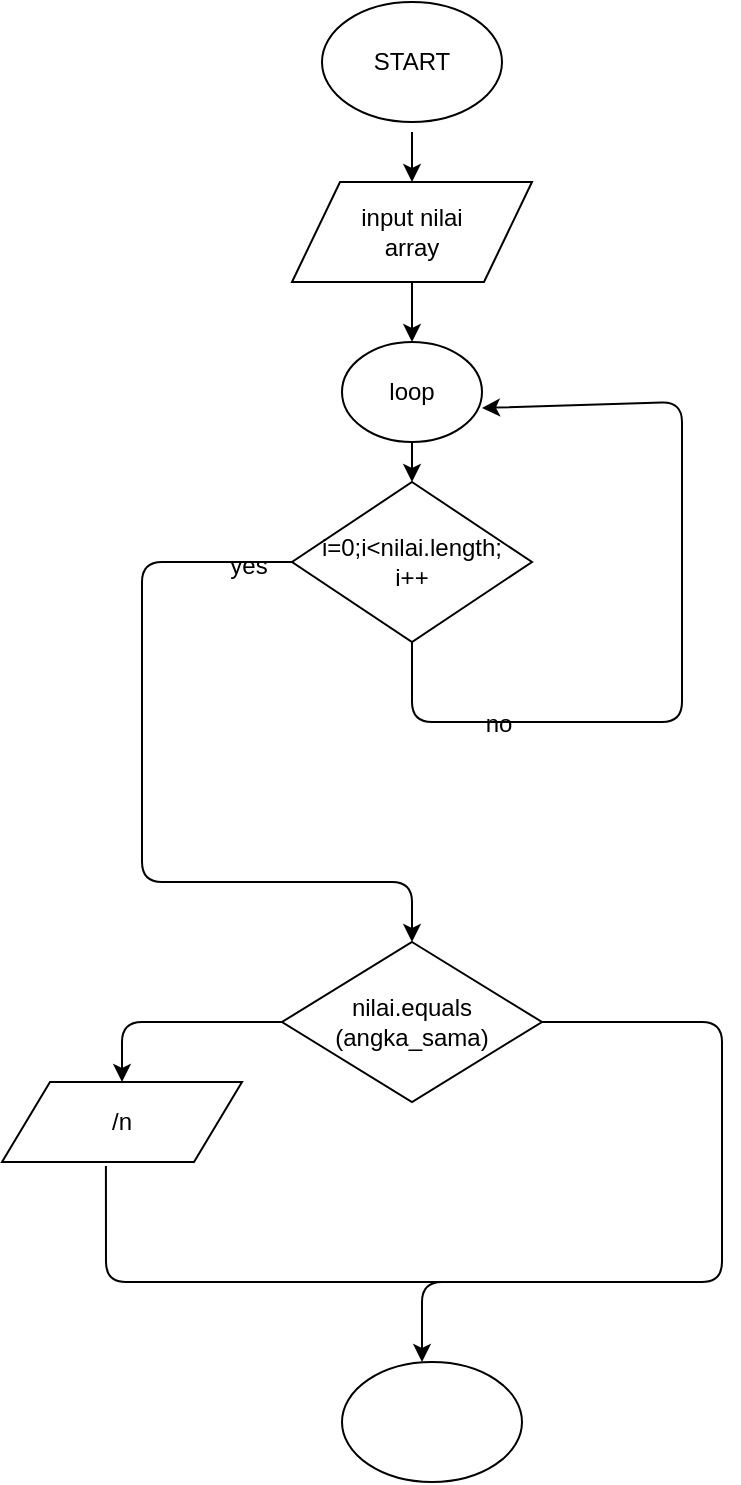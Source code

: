 <mxfile version="13.0.3" type="device"><diagram id="w2bqePNDOFOHDVZHT6KJ" name="Halaman-1"><mxGraphModel dx="852" dy="494" grid="1" gridSize="10" guides="1" tooltips="1" connect="1" arrows="1" fold="1" page="1" pageScale="1" pageWidth="850" pageHeight="1100" math="0" shadow="0"><root><mxCell id="0"/><mxCell id="1" parent="0"/><mxCell id="ApBMrzQbRKSayDToZcV4-1" value="START" style="ellipse;whiteSpace=wrap;html=1;" vertex="1" parent="1"><mxGeometry x="400" y="40" width="90" height="60" as="geometry"/></mxCell><mxCell id="ApBMrzQbRKSayDToZcV4-2" value="" style="endArrow=classic;html=1;" edge="1" parent="1" target="ApBMrzQbRKSayDToZcV4-3"><mxGeometry width="50" height="50" relative="1" as="geometry"><mxPoint x="445" y="105" as="sourcePoint"/><mxPoint x="445" y="150" as="targetPoint"/></mxGeometry></mxCell><mxCell id="ApBMrzQbRKSayDToZcV4-3" value="input nilai&lt;br&gt;array" style="shape=parallelogram;perimeter=parallelogramPerimeter;whiteSpace=wrap;html=1;" vertex="1" parent="1"><mxGeometry x="385" y="130" width="120" height="50" as="geometry"/></mxCell><mxCell id="ApBMrzQbRKSayDToZcV4-4" value="" style="endArrow=classic;html=1;exitX=0.5;exitY=1;exitDx=0;exitDy=0;" edge="1" parent="1" source="ApBMrzQbRKSayDToZcV4-3" target="ApBMrzQbRKSayDToZcV4-5"><mxGeometry width="50" height="50" relative="1" as="geometry"><mxPoint x="400" y="280" as="sourcePoint"/><mxPoint x="445" y="220" as="targetPoint"/></mxGeometry></mxCell><mxCell id="ApBMrzQbRKSayDToZcV4-5" value="loop" style="ellipse;whiteSpace=wrap;html=1;" vertex="1" parent="1"><mxGeometry x="410" y="210" width="70" height="50" as="geometry"/></mxCell><mxCell id="ApBMrzQbRKSayDToZcV4-6" value="" style="endArrow=classic;html=1;exitX=0.5;exitY=1;exitDx=0;exitDy=0;" edge="1" parent="1" source="ApBMrzQbRKSayDToZcV4-5" target="ApBMrzQbRKSayDToZcV4-7"><mxGeometry width="50" height="50" relative="1" as="geometry"><mxPoint x="505" y="330" as="sourcePoint"/><mxPoint x="445" y="290" as="targetPoint"/></mxGeometry></mxCell><mxCell id="ApBMrzQbRKSayDToZcV4-7" value="i=0;i&amp;lt;nilai.length;&lt;br&gt;i++" style="rhombus;whiteSpace=wrap;html=1;" vertex="1" parent="1"><mxGeometry x="385" y="280" width="120" height="80" as="geometry"/></mxCell><mxCell id="ApBMrzQbRKSayDToZcV4-8" value="" style="endArrow=classic;html=1;exitX=0.5;exitY=1;exitDx=0;exitDy=0;" edge="1" parent="1" source="ApBMrzQbRKSayDToZcV4-7"><mxGeometry width="50" height="50" relative="1" as="geometry"><mxPoint x="470" y="390" as="sourcePoint"/><mxPoint x="480" y="243" as="targetPoint"/><Array as="points"><mxPoint x="445" y="400"/><mxPoint x="580" y="400"/><mxPoint x="580" y="240"/></Array></mxGeometry></mxCell><mxCell id="ApBMrzQbRKSayDToZcV4-9" value="no" style="text;html=1;align=center;verticalAlign=middle;resizable=0;points=[];autosize=1;" vertex="1" parent="1"><mxGeometry x="473" y="391" width="30" height="20" as="geometry"/></mxCell><mxCell id="ApBMrzQbRKSayDToZcV4-10" value="" style="endArrow=classic;html=1;exitX=0;exitY=0.5;exitDx=0;exitDy=0;" edge="1" parent="1" source="ApBMrzQbRKSayDToZcV4-7" target="ApBMrzQbRKSayDToZcV4-11"><mxGeometry width="50" height="50" relative="1" as="geometry"><mxPoint x="270" y="340" as="sourcePoint"/><mxPoint x="445" y="510" as="targetPoint"/><Array as="points"><mxPoint x="310" y="320"/><mxPoint x="310" y="480"/><mxPoint x="445" y="480"/></Array></mxGeometry></mxCell><mxCell id="ApBMrzQbRKSayDToZcV4-11" value="nilai.equals&lt;br&gt;(angka_sama)" style="rhombus;whiteSpace=wrap;html=1;" vertex="1" parent="1"><mxGeometry x="380" y="510" width="130" height="80" as="geometry"/></mxCell><mxCell id="ApBMrzQbRKSayDToZcV4-12" value="" style="endArrow=classic;html=1;" edge="1" parent="1"><mxGeometry width="50" height="50" relative="1" as="geometry"><mxPoint x="510" y="550" as="sourcePoint"/><mxPoint x="450" y="720" as="targetPoint"/><Array as="points"><mxPoint x="600" y="550"/><mxPoint x="600" y="680"/><mxPoint x="450" y="680"/></Array></mxGeometry></mxCell><mxCell id="ApBMrzQbRKSayDToZcV4-14" value="" style="endArrow=classic;html=1;exitX=0;exitY=0.5;exitDx=0;exitDy=0;" edge="1" parent="1" source="ApBMrzQbRKSayDToZcV4-11" target="ApBMrzQbRKSayDToZcV4-15"><mxGeometry width="50" height="50" relative="1" as="geometry"><mxPoint x="280" y="590" as="sourcePoint"/><mxPoint x="300" y="600" as="targetPoint"/><Array as="points"><mxPoint x="300" y="550"/></Array></mxGeometry></mxCell><mxCell id="ApBMrzQbRKSayDToZcV4-15" value="/n" style="shape=parallelogram;perimeter=parallelogramPerimeter;whiteSpace=wrap;html=1;" vertex="1" parent="1"><mxGeometry x="240" y="580" width="120" height="40" as="geometry"/></mxCell><mxCell id="ApBMrzQbRKSayDToZcV4-16" value="" style="endArrow=none;html=1;exitX=0.433;exitY=1.05;exitDx=0;exitDy=0;exitPerimeter=0;" edge="1" parent="1" source="ApBMrzQbRKSayDToZcV4-15"><mxGeometry width="50" height="50" relative="1" as="geometry"><mxPoint x="300" y="690" as="sourcePoint"/><mxPoint x="460" y="680" as="targetPoint"/><Array as="points"><mxPoint x="292" y="680"/></Array></mxGeometry></mxCell><mxCell id="ApBMrzQbRKSayDToZcV4-17" value="yes" style="text;html=1;align=center;verticalAlign=middle;resizable=0;points=[];autosize=1;" vertex="1" parent="1"><mxGeometry x="348" y="312" width="30" height="20" as="geometry"/></mxCell><mxCell id="ApBMrzQbRKSayDToZcV4-18" value="" style="ellipse;whiteSpace=wrap;html=1;" vertex="1" parent="1"><mxGeometry x="410" y="720" width="90" height="60" as="geometry"/></mxCell></root></mxGraphModel></diagram></mxfile>